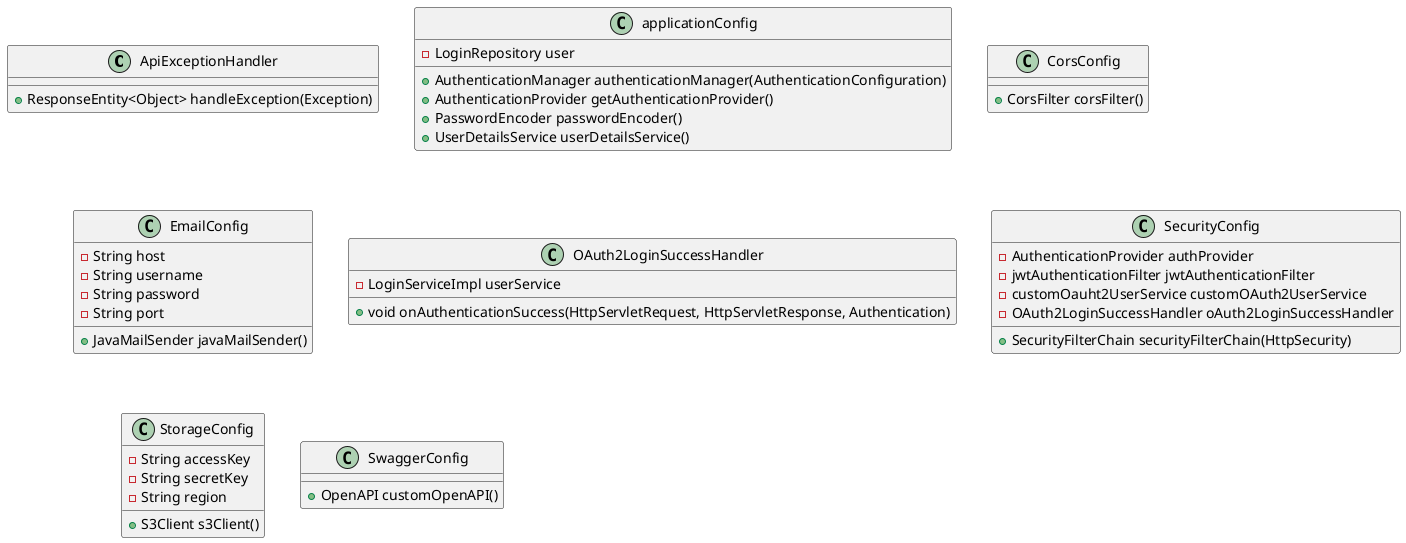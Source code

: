 @startuml Complete Config Class Diagram

class ApiExceptionHandler {
    + ResponseEntity<Object> handleException(Exception)
}

class applicationConfig {
    - LoginRepository user
    + AuthenticationManager authenticationManager(AuthenticationConfiguration)
    + AuthenticationProvider getAuthenticationProvider()
    + PasswordEncoder passwordEncoder()
    + UserDetailsService userDetailsService()
}

class CorsConfig {
    + CorsFilter corsFilter()
}

class EmailConfig {
    - String host
    - String username
    - String password
    - String port
    + JavaMailSender javaMailSender()
}

class OAuth2LoginSuccessHandler {
    - LoginServiceImpl userService
    + void onAuthenticationSuccess(HttpServletRequest, HttpServletResponse, Authentication)
}

class SecurityConfig {
    - AuthenticationProvider authProvider
    - jwtAuthenticationFilter jwtAuthenticationFilter
    - customOauht2UserService customOAuth2UserService
    - OAuth2LoginSuccessHandler oAuth2LoginSuccessHandler
    + SecurityFilterChain securityFilterChain(HttpSecurity)
}

class StorageConfig {
    - String accessKey
    - String secretKey
    - String region
    + S3Client s3Client()
}

class SwaggerConfig {
    + OpenAPI customOpenAPI()
}

@enduml